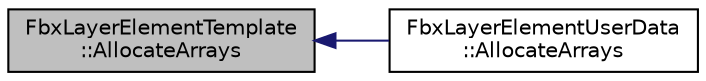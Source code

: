 digraph "FbxLayerElementTemplate::AllocateArrays"
{
  edge [fontname="Helvetica",fontsize="10",labelfontname="Helvetica",labelfontsize="10"];
  node [fontname="Helvetica",fontsize="10",shape=record];
  rankdir="LR";
  Node5 [label="FbxLayerElementTemplate\l::AllocateArrays",height=0.2,width=0.4,color="black", fillcolor="grey75", style="filled", fontcolor="black"];
  Node5 -> Node6 [dir="back",color="midnightblue",fontsize="10",style="solid",fontname="Helvetica"];
  Node6 [label="FbxLayerElementUserData\l::AllocateArrays",height=0.2,width=0.4,color="black", fillcolor="white", style="filled",URL="$class_fbx_layer_element_user_data.html#afd9b9cec3547a1a5ccde15f274128d2a"];
}
